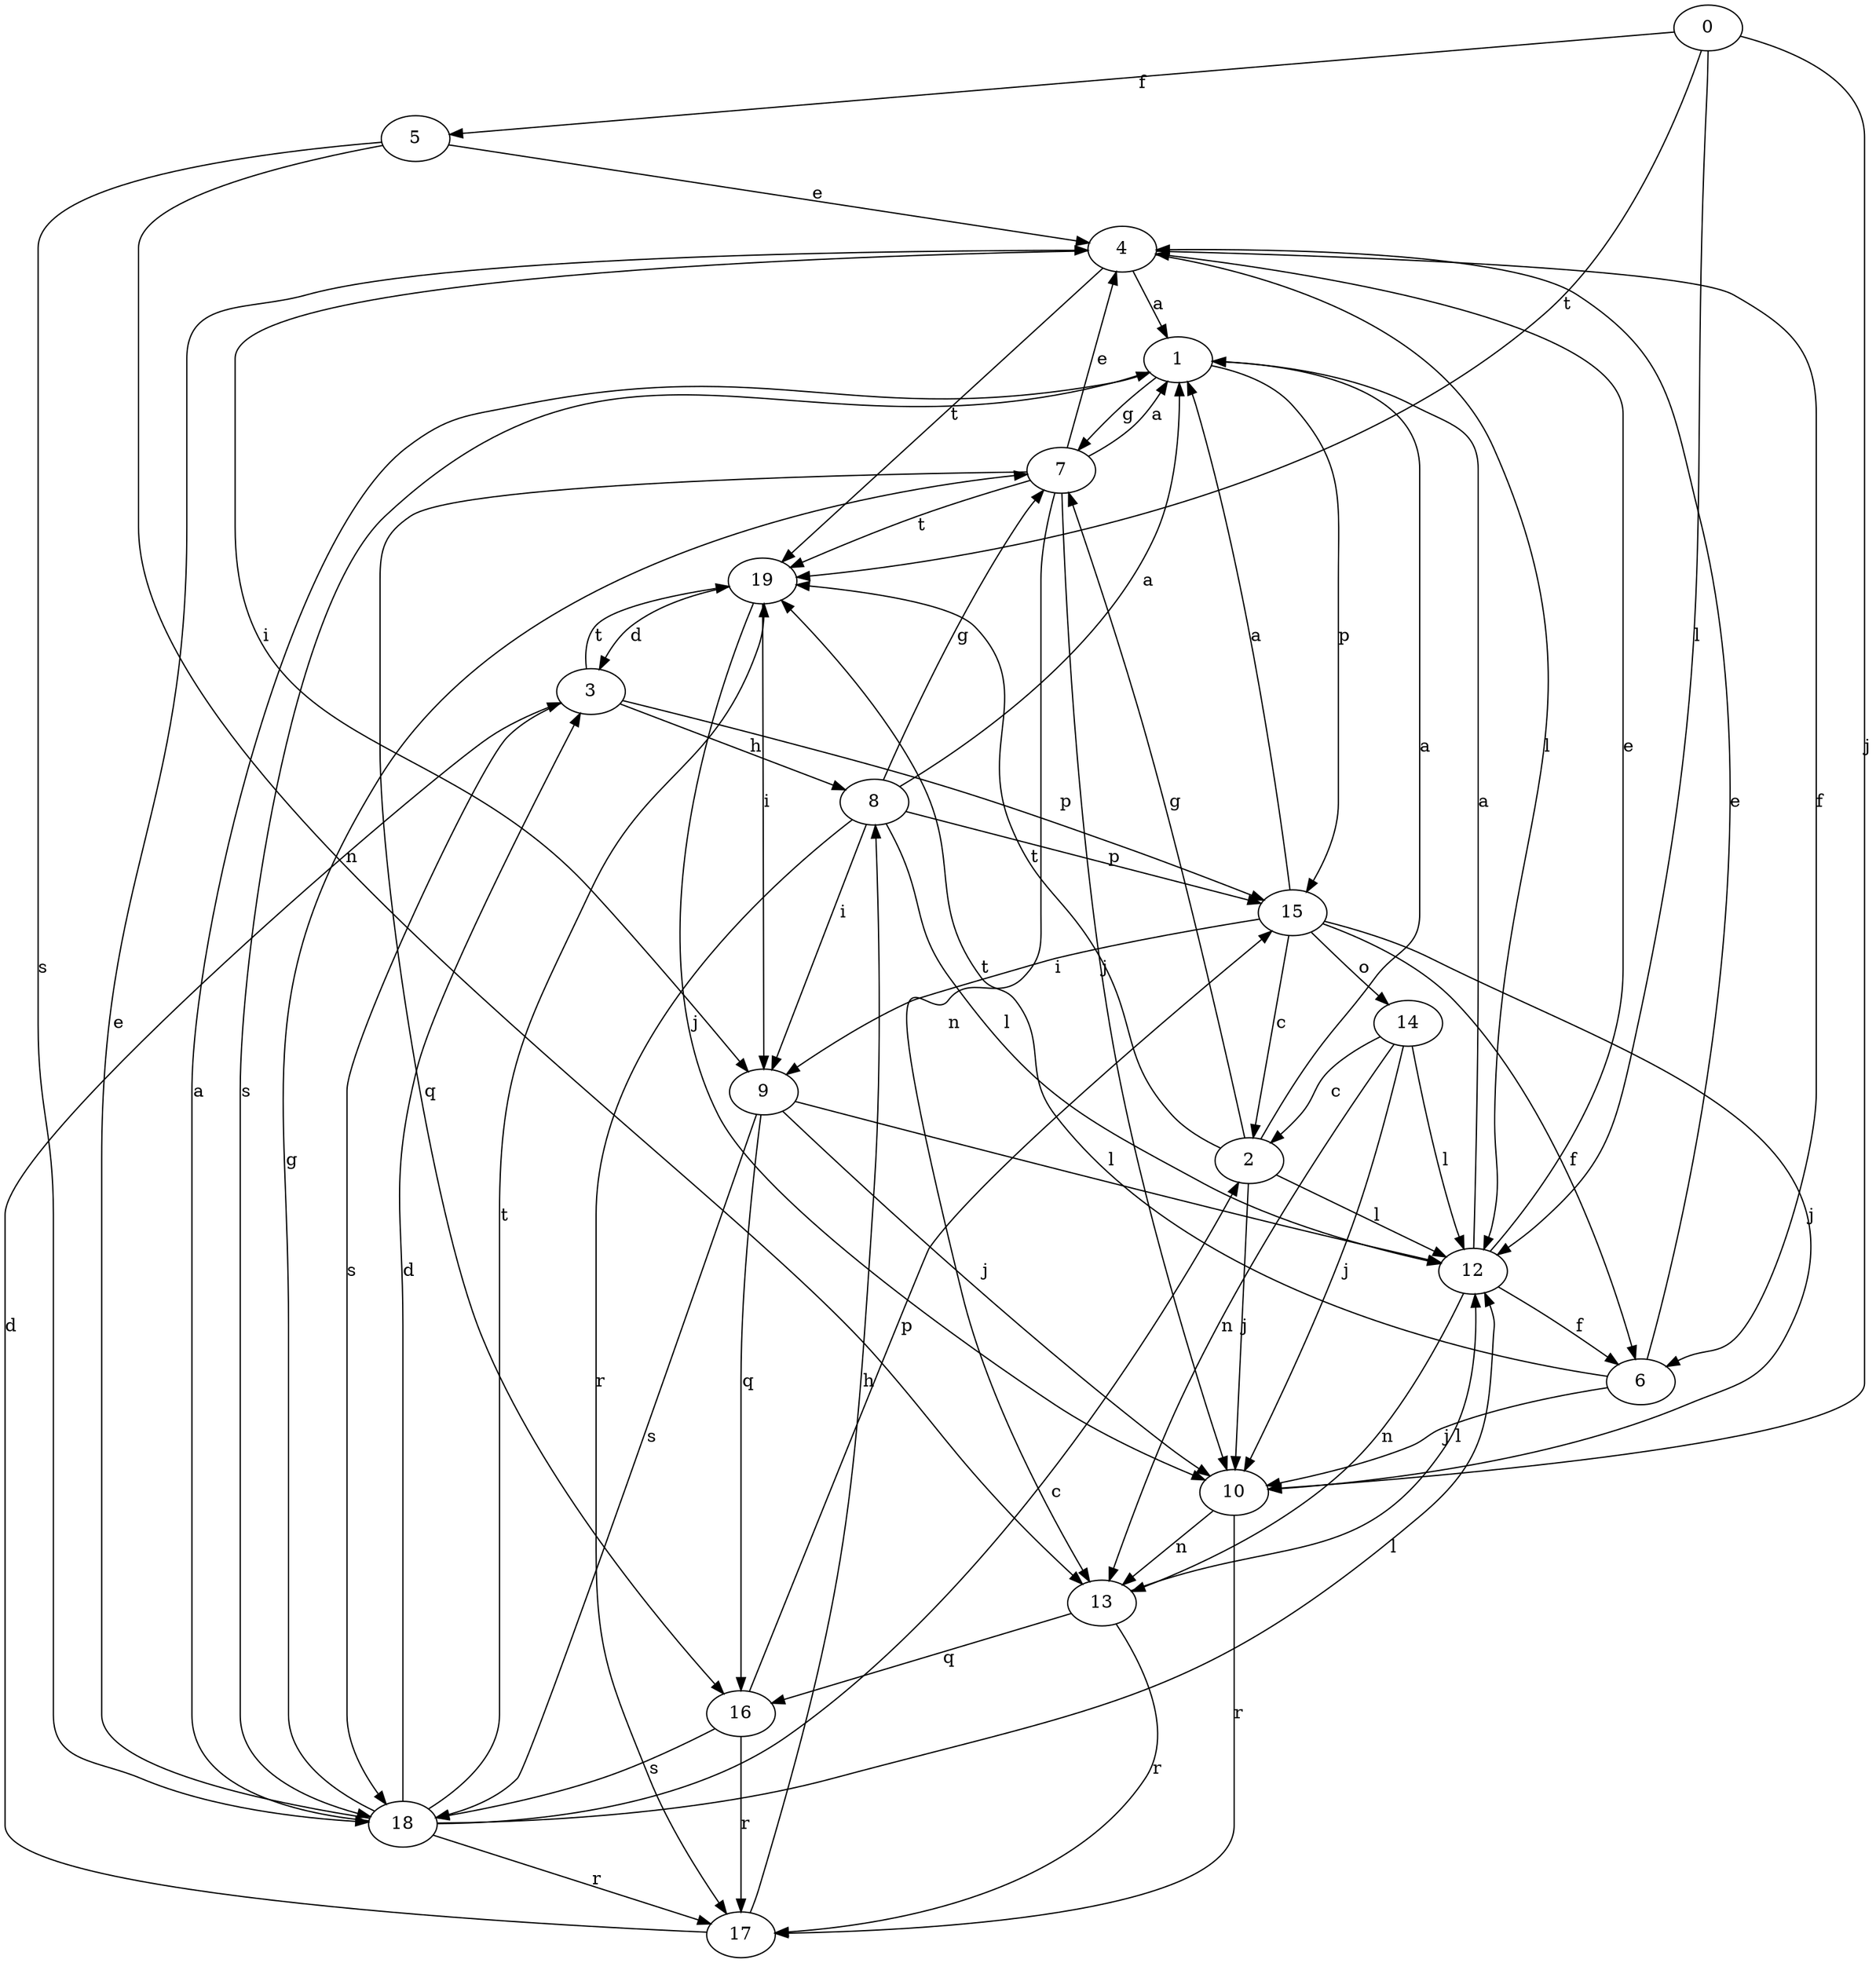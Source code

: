 strict digraph  {
0;
1;
2;
3;
4;
5;
6;
7;
8;
9;
10;
12;
13;
14;
15;
16;
17;
18;
19;
0 -> 5  [label=f];
0 -> 10  [label=j];
0 -> 12  [label=l];
0 -> 19  [label=t];
1 -> 7  [label=g];
1 -> 15  [label=p];
1 -> 18  [label=s];
2 -> 1  [label=a];
2 -> 7  [label=g];
2 -> 10  [label=j];
2 -> 12  [label=l];
2 -> 19  [label=t];
3 -> 8  [label=h];
3 -> 15  [label=p];
3 -> 18  [label=s];
3 -> 19  [label=t];
4 -> 1  [label=a];
4 -> 6  [label=f];
4 -> 9  [label=i];
4 -> 12  [label=l];
4 -> 19  [label=t];
5 -> 4  [label=e];
5 -> 13  [label=n];
5 -> 18  [label=s];
6 -> 4  [label=e];
6 -> 10  [label=j];
6 -> 19  [label=t];
7 -> 1  [label=a];
7 -> 4  [label=e];
7 -> 10  [label=j];
7 -> 13  [label=n];
7 -> 16  [label=q];
7 -> 19  [label=t];
8 -> 1  [label=a];
8 -> 7  [label=g];
8 -> 9  [label=i];
8 -> 12  [label=l];
8 -> 15  [label=p];
8 -> 17  [label=r];
9 -> 10  [label=j];
9 -> 12  [label=l];
9 -> 16  [label=q];
9 -> 18  [label=s];
10 -> 13  [label=n];
10 -> 17  [label=r];
12 -> 1  [label=a];
12 -> 4  [label=e];
12 -> 6  [label=f];
12 -> 13  [label=n];
13 -> 12  [label=l];
13 -> 16  [label=q];
13 -> 17  [label=r];
14 -> 2  [label=c];
14 -> 10  [label=j];
14 -> 12  [label=l];
14 -> 13  [label=n];
15 -> 1  [label=a];
15 -> 2  [label=c];
15 -> 6  [label=f];
15 -> 9  [label=i];
15 -> 10  [label=j];
15 -> 14  [label=o];
16 -> 15  [label=p];
16 -> 17  [label=r];
16 -> 18  [label=s];
17 -> 3  [label=d];
17 -> 8  [label=h];
18 -> 1  [label=a];
18 -> 2  [label=c];
18 -> 3  [label=d];
18 -> 4  [label=e];
18 -> 7  [label=g];
18 -> 12  [label=l];
18 -> 17  [label=r];
18 -> 19  [label=t];
19 -> 3  [label=d];
19 -> 9  [label=i];
19 -> 10  [label=j];
}
